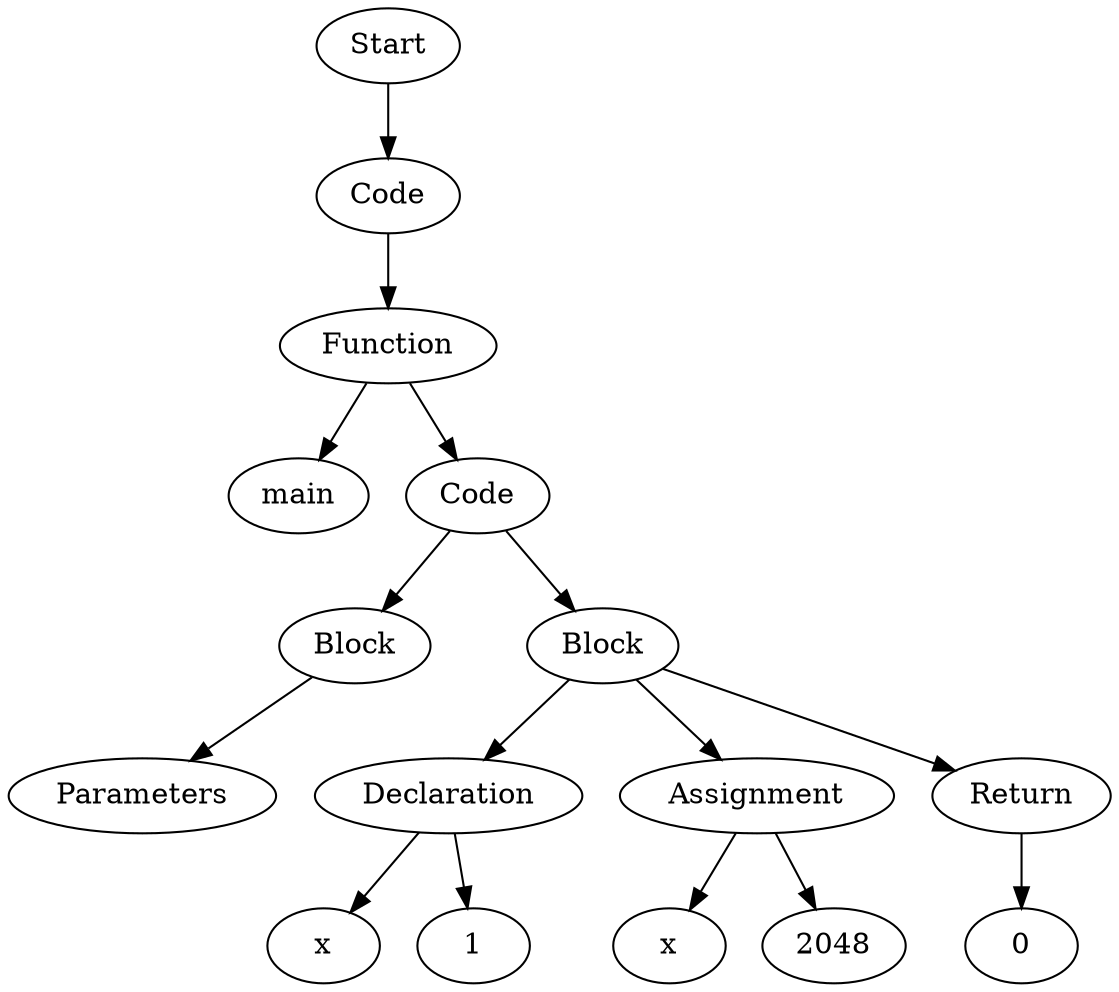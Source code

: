 digraph AST {
  "131770532005632" [label="Start"];
  "131770532005632" -> "131770532011248";
  "131770532011248" [label="Code"];
  "131770532011248" -> "131770532008176";
  "131770532008176" [label="Function"];
  "131770532008176" -> "131770531023840";
  "131770532008176" -> "131770531024896";
  "131770531023840" [label="main"];
  "131770531024896" [label="Code"];
  "131770531024896" -> "131770531030848";
  "131770531024896" -> "131770531030896";
  "131770531030848" [label="Block"];
  "131770531030848" -> "131770531024512";
  "131770531024512" [label="Parameters"];
  "131770531030896" [label="Block"];
  "131770531030896" -> "131770531025472";
  "131770531030896" -> "131770531027056";
  "131770531030896" -> "131770531028448";
  "131770531025472" [label="Declaration"];
  "131770531025472" -> "131770531025952";
  "131770531025472" -> "131770531029408";
  "131770531025952" [label="x"];
  "131770531029408" [label="1"];
  "131770531027056" [label="Assignment"];
  "131770531027056" -> "131770531027632";
  "131770531027056" -> "131770531028208";
  "131770531027632" [label="x"];
  "131770531028208" [label="2048"];
  "131770531028448" [label="Return"];
  "131770531028448" -> "131770531029168";
  "131770531029168" [label="0"];
}
